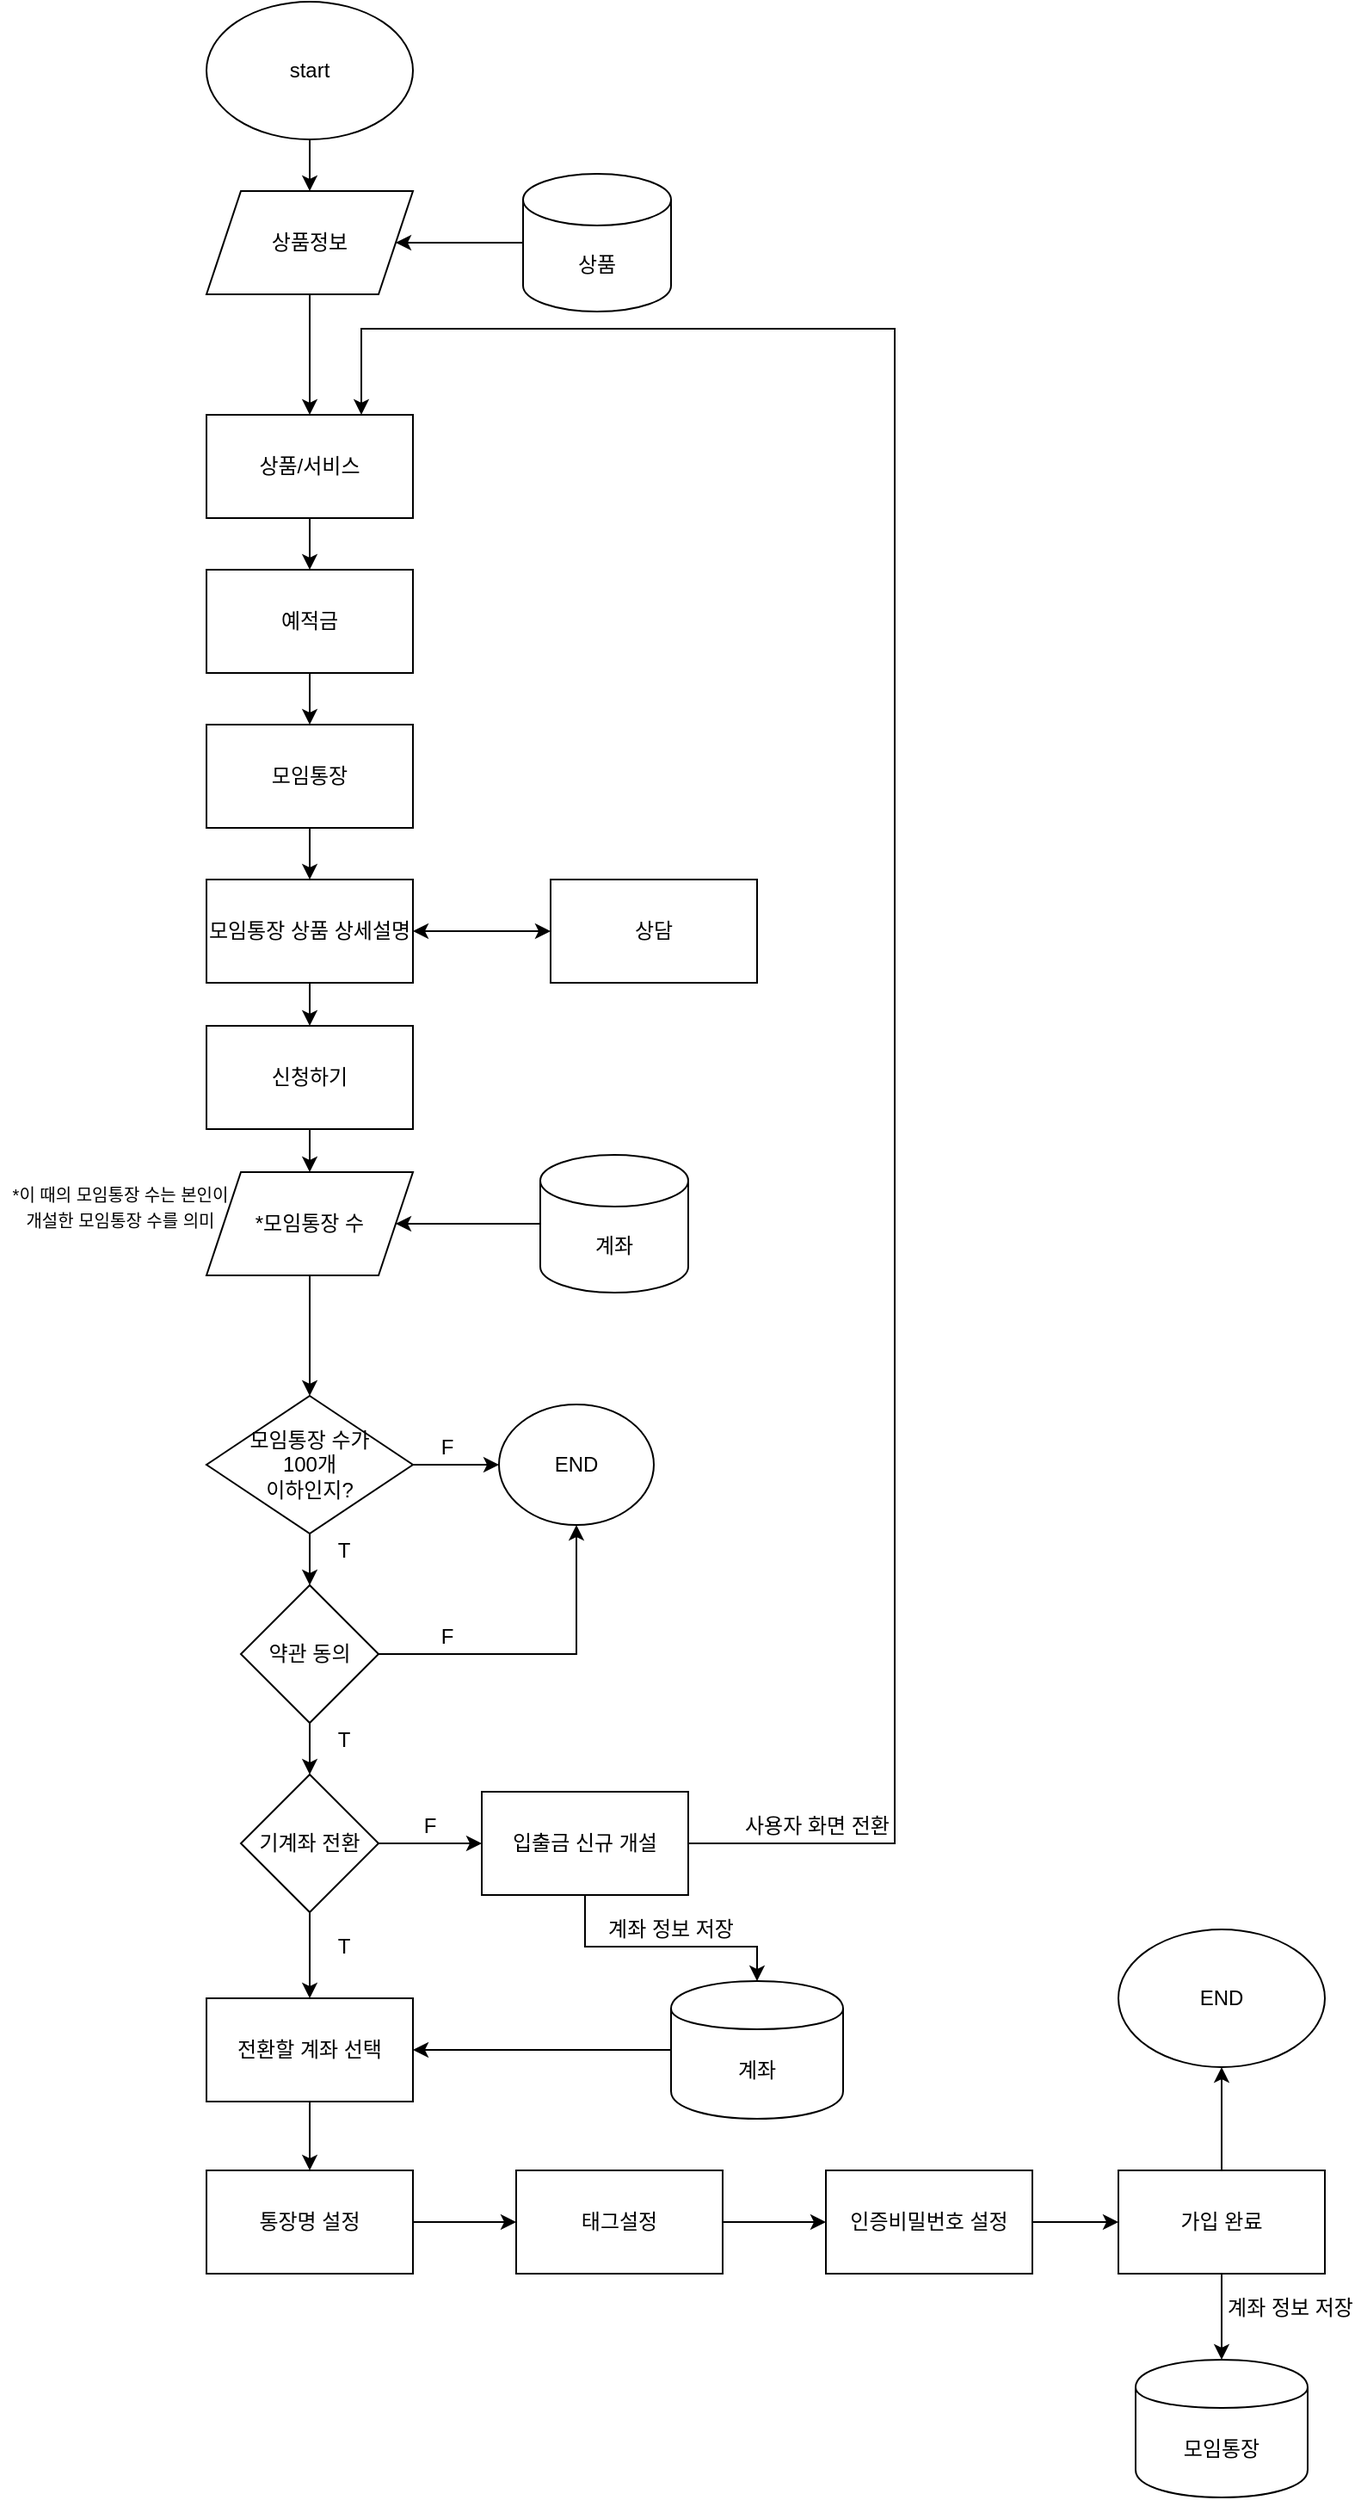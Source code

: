 <mxfile version="14.2.9" type="github">
  <diagram id="C5RBs43oDa-KdzZeNtuy" name="Page-1">
    <mxGraphModel dx="830" dy="549" grid="1" gridSize="10" guides="1" tooltips="1" connect="1" arrows="1" fold="1" page="1" pageScale="1" pageWidth="1169" pageHeight="1654" math="0" shadow="0">
      <root>
        <mxCell id="WIyWlLk6GJQsqaUBKTNV-0" />
        <mxCell id="WIyWlLk6GJQsqaUBKTNV-1" parent="WIyWlLk6GJQsqaUBKTNV-0" />
        <mxCell id="9XtXNr3HmL1UTl5cixnm-0" value="상품/서비스" style="rounded=0;whiteSpace=wrap;html=1;" parent="WIyWlLk6GJQsqaUBKTNV-1" vertex="1">
          <mxGeometry x="140" y="330" width="120" height="60" as="geometry" />
        </mxCell>
        <mxCell id="9XtXNr3HmL1UTl5cixnm-31" value="" style="edgeStyle=orthogonalEdgeStyle;rounded=0;orthogonalLoop=1;jettySize=auto;html=1;" parent="WIyWlLk6GJQsqaUBKTNV-1" source="9XtXNr3HmL1UTl5cixnm-1" target="9XtXNr3HmL1UTl5cixnm-7" edge="1">
          <mxGeometry relative="1" as="geometry" />
        </mxCell>
        <mxCell id="9XtXNr3HmL1UTl5cixnm-1" value="예적금" style="rounded=0;whiteSpace=wrap;html=1;" parent="WIyWlLk6GJQsqaUBKTNV-1" vertex="1">
          <mxGeometry x="140" y="420" width="120" height="60" as="geometry" />
        </mxCell>
        <mxCell id="OR9thkg8YBbR7clV7tjy-13" value="" style="edgeStyle=orthogonalEdgeStyle;rounded=0;orthogonalLoop=1;jettySize=auto;html=1;" edge="1" parent="WIyWlLk6GJQsqaUBKTNV-1" source="9XtXNr3HmL1UTl5cixnm-2" target="OR9thkg8YBbR7clV7tjy-12">
          <mxGeometry relative="1" as="geometry" />
        </mxCell>
        <mxCell id="9XtXNr3HmL1UTl5cixnm-2" value="start" style="ellipse;whiteSpace=wrap;html=1;" parent="WIyWlLk6GJQsqaUBKTNV-1" vertex="1">
          <mxGeometry x="140" y="90" width="120" height="80" as="geometry" />
        </mxCell>
        <mxCell id="9XtXNr3HmL1UTl5cixnm-32" value="" style="edgeStyle=orthogonalEdgeStyle;rounded=0;orthogonalLoop=1;jettySize=auto;html=1;" parent="WIyWlLk6GJQsqaUBKTNV-1" source="9XtXNr3HmL1UTl5cixnm-7" target="9XtXNr3HmL1UTl5cixnm-8" edge="1">
          <mxGeometry relative="1" as="geometry" />
        </mxCell>
        <mxCell id="9XtXNr3HmL1UTl5cixnm-7" value="모임통장" style="rounded=0;whiteSpace=wrap;html=1;" parent="WIyWlLk6GJQsqaUBKTNV-1" vertex="1">
          <mxGeometry x="140" y="510" width="120" height="60" as="geometry" />
        </mxCell>
        <mxCell id="OR9thkg8YBbR7clV7tjy-1" value="" style="edgeStyle=orthogonalEdgeStyle;rounded=0;orthogonalLoop=1;jettySize=auto;html=1;" edge="1" parent="WIyWlLk6GJQsqaUBKTNV-1" source="9XtXNr3HmL1UTl5cixnm-8" target="9XtXNr3HmL1UTl5cixnm-87">
          <mxGeometry relative="1" as="geometry" />
        </mxCell>
        <mxCell id="9XtXNr3HmL1UTl5cixnm-8" value="모임통장 상품 상세설명" style="rounded=0;whiteSpace=wrap;html=1;" parent="WIyWlLk6GJQsqaUBKTNV-1" vertex="1">
          <mxGeometry x="140" y="600" width="120" height="60" as="geometry" />
        </mxCell>
        <mxCell id="9XtXNr3HmL1UTl5cixnm-59" value="" style="edgeStyle=orthogonalEdgeStyle;rounded=0;orthogonalLoop=1;jettySize=auto;html=1;entryX=0.5;entryY=0;entryDx=0;entryDy=0;" parent="WIyWlLk6GJQsqaUBKTNV-1" edge="1">
          <mxGeometry relative="1" as="geometry">
            <mxPoint x="200" y="1070" as="sourcePoint" />
            <mxPoint x="200" y="1120" as="targetPoint" />
          </mxGeometry>
        </mxCell>
        <mxCell id="9XtXNr3HmL1UTl5cixnm-61" value="" style="edgeStyle=orthogonalEdgeStyle;rounded=0;orthogonalLoop=1;jettySize=auto;html=1;" parent="WIyWlLk6GJQsqaUBKTNV-1" source="9XtXNr3HmL1UTl5cixnm-14" target="9XtXNr3HmL1UTl5cixnm-15" edge="1">
          <mxGeometry relative="1" as="geometry" />
        </mxCell>
        <mxCell id="9XtXNr3HmL1UTl5cixnm-14" value="통장명 설정" style="rounded=0;whiteSpace=wrap;html=1;" parent="WIyWlLk6GJQsqaUBKTNV-1" vertex="1">
          <mxGeometry x="140" y="1350" width="120" height="60" as="geometry" />
        </mxCell>
        <mxCell id="9XtXNr3HmL1UTl5cixnm-62" value="" style="edgeStyle=orthogonalEdgeStyle;rounded=0;orthogonalLoop=1;jettySize=auto;html=1;" parent="WIyWlLk6GJQsqaUBKTNV-1" source="9XtXNr3HmL1UTl5cixnm-15" target="9XtXNr3HmL1UTl5cixnm-16" edge="1">
          <mxGeometry relative="1" as="geometry" />
        </mxCell>
        <mxCell id="9XtXNr3HmL1UTl5cixnm-15" value="태그설정" style="rounded=0;whiteSpace=wrap;html=1;" parent="WIyWlLk6GJQsqaUBKTNV-1" vertex="1">
          <mxGeometry x="320" y="1350" width="120" height="60" as="geometry" />
        </mxCell>
        <mxCell id="9XtXNr3HmL1UTl5cixnm-63" value="" style="edgeStyle=orthogonalEdgeStyle;rounded=0;orthogonalLoop=1;jettySize=auto;html=1;" parent="WIyWlLk6GJQsqaUBKTNV-1" source="9XtXNr3HmL1UTl5cixnm-16" target="9XtXNr3HmL1UTl5cixnm-18" edge="1">
          <mxGeometry relative="1" as="geometry" />
        </mxCell>
        <mxCell id="9XtXNr3HmL1UTl5cixnm-16" value="인증비밀번호 설정" style="rounded=0;whiteSpace=wrap;html=1;" parent="WIyWlLk6GJQsqaUBKTNV-1" vertex="1">
          <mxGeometry x="500" y="1350" width="120" height="60" as="geometry" />
        </mxCell>
        <mxCell id="9XtXNr3HmL1UTl5cixnm-18" value="가입 완료" style="rounded=0;whiteSpace=wrap;html=1;" parent="WIyWlLk6GJQsqaUBKTNV-1" vertex="1">
          <mxGeometry x="670" y="1350" width="120" height="60" as="geometry" />
        </mxCell>
        <mxCell id="9XtXNr3HmL1UTl5cixnm-28" value="" style="endArrow=classic;html=1;exitX=0.5;exitY=1;exitDx=0;exitDy=0;entryX=0.5;entryY=0;entryDx=0;entryDy=0;" parent="WIyWlLk6GJQsqaUBKTNV-1" source="9XtXNr3HmL1UTl5cixnm-0" target="9XtXNr3HmL1UTl5cixnm-1" edge="1">
          <mxGeometry width="50" height="50" relative="1" as="geometry">
            <mxPoint x="300" y="580" as="sourcePoint" />
            <mxPoint x="350" y="530" as="targetPoint" />
          </mxGeometry>
        </mxCell>
        <mxCell id="9XtXNr3HmL1UTl5cixnm-39" value="상담" style="whiteSpace=wrap;html=1;rounded=0;" parent="WIyWlLk6GJQsqaUBKTNV-1" vertex="1">
          <mxGeometry x="340" y="600" width="120" height="60" as="geometry" />
        </mxCell>
        <mxCell id="9XtXNr3HmL1UTl5cixnm-48" value="입출금 신규 개설" style="whiteSpace=wrap;html=1;" parent="WIyWlLk6GJQsqaUBKTNV-1" vertex="1">
          <mxGeometry x="300" y="1130" width="120" height="60" as="geometry" />
        </mxCell>
        <mxCell id="9XtXNr3HmL1UTl5cixnm-55" value="" style="edgeStyle=orthogonalEdgeStyle;rounded=0;orthogonalLoop=1;jettySize=auto;html=1;" parent="WIyWlLk6GJQsqaUBKTNV-1" source="9XtXNr3HmL1UTl5cixnm-53" edge="1">
          <mxGeometry relative="1" as="geometry">
            <mxPoint x="300" y="1160" as="targetPoint" />
          </mxGeometry>
        </mxCell>
        <mxCell id="9XtXNr3HmL1UTl5cixnm-53" value="기계좌 전환" style="rhombus;whiteSpace=wrap;html=1;" parent="WIyWlLk6GJQsqaUBKTNV-1" vertex="1">
          <mxGeometry x="160" y="1120" width="80" height="80" as="geometry" />
        </mxCell>
        <mxCell id="9XtXNr3HmL1UTl5cixnm-56" value="F" style="text;html=1;strokeColor=none;fillColor=none;align=center;verticalAlign=middle;whiteSpace=wrap;rounded=0;" parent="WIyWlLk6GJQsqaUBKTNV-1" vertex="1">
          <mxGeometry x="250" y="1140" width="40" height="20" as="geometry" />
        </mxCell>
        <mxCell id="9XtXNr3HmL1UTl5cixnm-58" value="" style="endArrow=classic;html=1;exitX=1;exitY=0.5;exitDx=0;exitDy=0;entryX=0.75;entryY=0;entryDx=0;entryDy=0;rounded=0;" parent="WIyWlLk6GJQsqaUBKTNV-1" source="9XtXNr3HmL1UTl5cixnm-48" target="9XtXNr3HmL1UTl5cixnm-0" edge="1">
          <mxGeometry width="50" height="50" relative="1" as="geometry">
            <mxPoint x="340" y="870" as="sourcePoint" />
            <mxPoint x="260" y="290" as="targetPoint" />
            <Array as="points">
              <mxPoint x="540" y="1160" />
              <mxPoint x="540" y="280" />
              <mxPoint x="230" y="280" />
            </Array>
          </mxGeometry>
        </mxCell>
        <mxCell id="9XtXNr3HmL1UTl5cixnm-74" value="" style="edgeStyle=orthogonalEdgeStyle;rounded=0;orthogonalLoop=1;jettySize=auto;html=1;entryX=0.5;entryY=1;entryDx=0;entryDy=0;exitX=1;exitY=0.5;exitDx=0;exitDy=0;" parent="WIyWlLk6GJQsqaUBKTNV-1" source="9XtXNr3HmL1UTl5cixnm-60" target="OR9thkg8YBbR7clV7tjy-6" edge="1">
          <mxGeometry relative="1" as="geometry">
            <mxPoint x="60" y="490" as="targetPoint" />
            <Array as="points">
              <mxPoint x="355" y="1050" />
            </Array>
          </mxGeometry>
        </mxCell>
        <mxCell id="9XtXNr3HmL1UTl5cixnm-60" value="약관 동의" style="rhombus;whiteSpace=wrap;html=1;" parent="WIyWlLk6GJQsqaUBKTNV-1" vertex="1">
          <mxGeometry x="160" y="1010" width="80" height="80" as="geometry" />
        </mxCell>
        <mxCell id="9XtXNr3HmL1UTl5cixnm-67" value="" style="edgeStyle=orthogonalEdgeStyle;rounded=0;orthogonalLoop=1;jettySize=auto;html=1;exitX=0.5;exitY=0;exitDx=0;exitDy=0;" parent="WIyWlLk6GJQsqaUBKTNV-1" source="9XtXNr3HmL1UTl5cixnm-18" target="9XtXNr3HmL1UTl5cixnm-66" edge="1">
          <mxGeometry relative="1" as="geometry">
            <mxPoint x="730" y="1200" as="sourcePoint" />
          </mxGeometry>
        </mxCell>
        <mxCell id="9XtXNr3HmL1UTl5cixnm-66" value="END" style="ellipse;whiteSpace=wrap;html=1;rounded=0;" parent="WIyWlLk6GJQsqaUBKTNV-1" vertex="1">
          <mxGeometry x="670" y="1210" width="120" height="80" as="geometry" />
        </mxCell>
        <mxCell id="9XtXNr3HmL1UTl5cixnm-70" value="계좌" style="shape=cylinder;whiteSpace=wrap;html=1;boundedLbl=1;backgroundOutline=1;" parent="WIyWlLk6GJQsqaUBKTNV-1" vertex="1">
          <mxGeometry x="410" y="1240" width="100" height="80" as="geometry" />
        </mxCell>
        <mxCell id="9XtXNr3HmL1UTl5cixnm-76" value="T" style="text;html=1;strokeColor=none;fillColor=none;align=center;verticalAlign=middle;whiteSpace=wrap;rounded=0;" parent="WIyWlLk6GJQsqaUBKTNV-1" vertex="1">
          <mxGeometry x="200" y="1210" width="40" height="20" as="geometry" />
        </mxCell>
        <mxCell id="9XtXNr3HmL1UTl5cixnm-77" value="T" style="text;html=1;strokeColor=none;fillColor=none;align=center;verticalAlign=middle;whiteSpace=wrap;rounded=0;" parent="WIyWlLk6GJQsqaUBKTNV-1" vertex="1">
          <mxGeometry x="200" y="1090" width="40" height="20" as="geometry" />
        </mxCell>
        <mxCell id="9XtXNr3HmL1UTl5cixnm-78" value="F" style="text;html=1;strokeColor=none;fillColor=none;align=center;verticalAlign=middle;whiteSpace=wrap;rounded=0;" parent="WIyWlLk6GJQsqaUBKTNV-1" vertex="1">
          <mxGeometry x="260" y="1030" width="40" height="20" as="geometry" />
        </mxCell>
        <mxCell id="9XtXNr3HmL1UTl5cixnm-80" value="" style="edgeStyle=orthogonalEdgeStyle;rounded=0;orthogonalLoop=1;jettySize=auto;html=1;entryX=1;entryY=0.5;entryDx=0;entryDy=0;" parent="WIyWlLk6GJQsqaUBKTNV-1" source="9XtXNr3HmL1UTl5cixnm-79" target="OR9thkg8YBbR7clV7tjy-12" edge="1">
          <mxGeometry relative="1" as="geometry">
            <mxPoint x="250" y="230" as="targetPoint" />
          </mxGeometry>
        </mxCell>
        <mxCell id="9XtXNr3HmL1UTl5cixnm-79" value="상품" style="shape=cylinder3;whiteSpace=wrap;html=1;boundedLbl=1;backgroundOutline=1;size=15;" parent="WIyWlLk6GJQsqaUBKTNV-1" vertex="1">
          <mxGeometry x="324" y="190" width="86" height="80" as="geometry" />
        </mxCell>
        <mxCell id="9XtXNr3HmL1UTl5cixnm-82" value="" style="endArrow=classic;html=1;exitX=0.5;exitY=1;exitDx=0;exitDy=0;" parent="WIyWlLk6GJQsqaUBKTNV-1" source="9XtXNr3HmL1UTl5cixnm-53" edge="1">
          <mxGeometry width="50" height="50" relative="1" as="geometry">
            <mxPoint x="380" y="1070" as="sourcePoint" />
            <mxPoint x="200" y="1250" as="targetPoint" />
          </mxGeometry>
        </mxCell>
        <mxCell id="9XtXNr3HmL1UTl5cixnm-85" value="" style="edgeStyle=orthogonalEdgeStyle;rounded=0;orthogonalLoop=1;jettySize=auto;html=1;" parent="WIyWlLk6GJQsqaUBKTNV-1" source="9XtXNr3HmL1UTl5cixnm-83" target="9XtXNr3HmL1UTl5cixnm-14" edge="1">
          <mxGeometry relative="1" as="geometry" />
        </mxCell>
        <mxCell id="9XtXNr3HmL1UTl5cixnm-83" value="전환할 계좌 선택" style="rounded=0;whiteSpace=wrap;html=1;" parent="WIyWlLk6GJQsqaUBKTNV-1" vertex="1">
          <mxGeometry x="140" y="1250" width="120" height="60" as="geometry" />
        </mxCell>
        <mxCell id="9XtXNr3HmL1UTl5cixnm-84" value="" style="endArrow=classic;html=1;exitX=0;exitY=0.5;exitDx=0;exitDy=0;entryX=1;entryY=0.5;entryDx=0;entryDy=0;" parent="WIyWlLk6GJQsqaUBKTNV-1" source="9XtXNr3HmL1UTl5cixnm-70" target="9XtXNr3HmL1UTl5cixnm-83" edge="1">
          <mxGeometry width="50" height="50" relative="1" as="geometry">
            <mxPoint x="380" y="1140" as="sourcePoint" />
            <mxPoint x="430" y="1090" as="targetPoint" />
          </mxGeometry>
        </mxCell>
        <mxCell id="9XtXNr3HmL1UTl5cixnm-86" value="" style="endArrow=classic;html=1;exitX=0.5;exitY=1;exitDx=0;exitDy=0;entryX=0.5;entryY=0;entryDx=0;entryDy=0;rounded=0;" parent="WIyWlLk6GJQsqaUBKTNV-1" source="9XtXNr3HmL1UTl5cixnm-18" target="OR9thkg8YBbR7clV7tjy-25" edge="1">
          <mxGeometry width="50" height="50" relative="1" as="geometry">
            <mxPoint x="370" y="1280" as="sourcePoint" />
            <mxPoint x="420" y="1230" as="targetPoint" />
            <Array as="points" />
          </mxGeometry>
        </mxCell>
        <mxCell id="OR9thkg8YBbR7clV7tjy-20" value="" style="edgeStyle=orthogonalEdgeStyle;rounded=0;orthogonalLoop=1;jettySize=auto;html=1;" edge="1" parent="WIyWlLk6GJQsqaUBKTNV-1" source="9XtXNr3HmL1UTl5cixnm-87" target="OR9thkg8YBbR7clV7tjy-19">
          <mxGeometry relative="1" as="geometry" />
        </mxCell>
        <mxCell id="9XtXNr3HmL1UTl5cixnm-87" value="신청하기" style="rounded=0;whiteSpace=wrap;html=1;" parent="WIyWlLk6GJQsqaUBKTNV-1" vertex="1">
          <mxGeometry x="140" y="685" width="120" height="60" as="geometry" />
        </mxCell>
        <mxCell id="9XtXNr3HmL1UTl5cixnm-88" value="" style="endArrow=classic;html=1;entryX=0.5;entryY=0;entryDx=0;entryDy=0;exitX=0.5;exitY=1;exitDx=0;exitDy=0;rounded=0;" parent="WIyWlLk6GJQsqaUBKTNV-1" source="9XtXNr3HmL1UTl5cixnm-48" target="9XtXNr3HmL1UTl5cixnm-70" edge="1">
          <mxGeometry width="50" height="50" relative="1" as="geometry">
            <mxPoint x="370" y="1180" as="sourcePoint" />
            <mxPoint x="420" y="1130" as="targetPoint" />
            <Array as="points">
              <mxPoint x="360" y="1220" />
              <mxPoint x="460" y="1220" />
            </Array>
          </mxGeometry>
        </mxCell>
        <mxCell id="9XtXNr3HmL1UTl5cixnm-89" value="계좌 정보 저장" style="text;html=1;strokeColor=none;fillColor=none;align=center;verticalAlign=middle;whiteSpace=wrap;rounded=0;" parent="WIyWlLk6GJQsqaUBKTNV-1" vertex="1">
          <mxGeometry x="370" y="1200" width="80" height="20" as="geometry" />
        </mxCell>
        <mxCell id="9XtXNr3HmL1UTl5cixnm-91" value="사용자 화면 전환" style="text;html=1;strokeColor=none;fillColor=none;align=center;verticalAlign=middle;whiteSpace=wrap;rounded=0;" parent="WIyWlLk6GJQsqaUBKTNV-1" vertex="1">
          <mxGeometry x="450" y="1140" width="90" height="20" as="geometry" />
        </mxCell>
        <mxCell id="9XtXNr3HmL1UTl5cixnm-95" value="" style="endArrow=classic;startArrow=classic;html=1;exitX=1;exitY=0.5;exitDx=0;exitDy=0;entryX=0;entryY=0.5;entryDx=0;entryDy=0;" parent="WIyWlLk6GJQsqaUBKTNV-1" source="9XtXNr3HmL1UTl5cixnm-8" edge="1" target="9XtXNr3HmL1UTl5cixnm-39">
          <mxGeometry width="50" height="50" relative="1" as="geometry">
            <mxPoint x="360" y="710" as="sourcePoint" />
            <mxPoint x="340" y="660" as="targetPoint" />
          </mxGeometry>
        </mxCell>
        <mxCell id="OR9thkg8YBbR7clV7tjy-5" value="" style="edgeStyle=orthogonalEdgeStyle;rounded=0;orthogonalLoop=1;jettySize=auto;html=1;" edge="1" parent="WIyWlLk6GJQsqaUBKTNV-1" source="OR9thkg8YBbR7clV7tjy-3">
          <mxGeometry relative="1" as="geometry">
            <mxPoint x="200" y="1010" as="targetPoint" />
          </mxGeometry>
        </mxCell>
        <mxCell id="OR9thkg8YBbR7clV7tjy-7" value="" style="edgeStyle=orthogonalEdgeStyle;rounded=0;orthogonalLoop=1;jettySize=auto;html=1;" edge="1" parent="WIyWlLk6GJQsqaUBKTNV-1" source="OR9thkg8YBbR7clV7tjy-3" target="OR9thkg8YBbR7clV7tjy-6">
          <mxGeometry relative="1" as="geometry" />
        </mxCell>
        <mxCell id="OR9thkg8YBbR7clV7tjy-3" value="모임통장 수가&lt;br&gt;100개&lt;br&gt;이하인지?" style="rhombus;whiteSpace=wrap;html=1;" vertex="1" parent="WIyWlLk6GJQsqaUBKTNV-1">
          <mxGeometry x="140" y="900" width="120" height="80" as="geometry" />
        </mxCell>
        <mxCell id="OR9thkg8YBbR7clV7tjy-6" value="END" style="ellipse;whiteSpace=wrap;html=1;" vertex="1" parent="WIyWlLk6GJQsqaUBKTNV-1">
          <mxGeometry x="310" y="905" width="90" height="70" as="geometry" />
        </mxCell>
        <mxCell id="OR9thkg8YBbR7clV7tjy-8" value="F" style="text;html=1;strokeColor=none;fillColor=none;align=center;verticalAlign=middle;whiteSpace=wrap;rounded=0;" vertex="1" parent="WIyWlLk6GJQsqaUBKTNV-1">
          <mxGeometry x="260" y="920" width="40" height="20" as="geometry" />
        </mxCell>
        <mxCell id="OR9thkg8YBbR7clV7tjy-9" value="T" style="text;html=1;strokeColor=none;fillColor=none;align=center;verticalAlign=middle;whiteSpace=wrap;rounded=0;" vertex="1" parent="WIyWlLk6GJQsqaUBKTNV-1">
          <mxGeometry x="200" y="980" width="40" height="20" as="geometry" />
        </mxCell>
        <mxCell id="OR9thkg8YBbR7clV7tjy-10" value="&lt;font style=&quot;font-size: 10px&quot;&gt;*이 때의 모임통장 수는 본인이 &lt;br&gt;개설한 모임통장 수를 의미&lt;/font&gt;" style="text;html=1;strokeColor=none;fillColor=none;align=center;verticalAlign=middle;whiteSpace=wrap;rounded=0;" vertex="1" parent="WIyWlLk6GJQsqaUBKTNV-1">
          <mxGeometry x="20" y="780" width="140" height="20" as="geometry" />
        </mxCell>
        <mxCell id="OR9thkg8YBbR7clV7tjy-14" value="" style="edgeStyle=orthogonalEdgeStyle;rounded=0;orthogonalLoop=1;jettySize=auto;html=1;" edge="1" parent="WIyWlLk6GJQsqaUBKTNV-1" source="OR9thkg8YBbR7clV7tjy-12" target="9XtXNr3HmL1UTl5cixnm-0">
          <mxGeometry relative="1" as="geometry" />
        </mxCell>
        <mxCell id="OR9thkg8YBbR7clV7tjy-12" value="상품정보" style="shape=parallelogram;perimeter=parallelogramPerimeter;whiteSpace=wrap;html=1;fixedSize=1;" vertex="1" parent="WIyWlLk6GJQsqaUBKTNV-1">
          <mxGeometry x="140" y="200" width="120" height="60" as="geometry" />
        </mxCell>
        <mxCell id="OR9thkg8YBbR7clV7tjy-15" value="계좌 정보 저장" style="text;html=1;strokeColor=none;fillColor=none;align=center;verticalAlign=middle;whiteSpace=wrap;rounded=0;" vertex="1" parent="WIyWlLk6GJQsqaUBKTNV-1">
          <mxGeometry x="730" y="1420" width="80" height="20" as="geometry" />
        </mxCell>
        <mxCell id="OR9thkg8YBbR7clV7tjy-18" value="계좌" style="shape=cylinder3;whiteSpace=wrap;html=1;boundedLbl=1;backgroundOutline=1;size=15;" vertex="1" parent="WIyWlLk6GJQsqaUBKTNV-1">
          <mxGeometry x="334" y="760" width="86" height="80" as="geometry" />
        </mxCell>
        <mxCell id="OR9thkg8YBbR7clV7tjy-24" value="" style="edgeStyle=orthogonalEdgeStyle;rounded=0;orthogonalLoop=1;jettySize=auto;html=1;" edge="1" parent="WIyWlLk6GJQsqaUBKTNV-1" source="OR9thkg8YBbR7clV7tjy-19" target="OR9thkg8YBbR7clV7tjy-3">
          <mxGeometry relative="1" as="geometry" />
        </mxCell>
        <mxCell id="OR9thkg8YBbR7clV7tjy-19" value="*모임통장 수" style="shape=parallelogram;perimeter=parallelogramPerimeter;whiteSpace=wrap;html=1;fixedSize=1;rounded=0;" vertex="1" parent="WIyWlLk6GJQsqaUBKTNV-1">
          <mxGeometry x="140" y="770" width="120" height="60" as="geometry" />
        </mxCell>
        <mxCell id="OR9thkg8YBbR7clV7tjy-22" value="" style="endArrow=classic;html=1;exitX=0;exitY=0.5;exitDx=0;exitDy=0;exitPerimeter=0;entryX=1;entryY=0.5;entryDx=0;entryDy=0;rounded=0;" edge="1" parent="WIyWlLk6GJQsqaUBKTNV-1" source="OR9thkg8YBbR7clV7tjy-18" target="OR9thkg8YBbR7clV7tjy-19">
          <mxGeometry width="50" height="50" relative="1" as="geometry">
            <mxPoint x="390" y="790" as="sourcePoint" />
            <mxPoint x="440" y="740" as="targetPoint" />
            <Array as="points">
              <mxPoint x="310" y="800" />
            </Array>
          </mxGeometry>
        </mxCell>
        <mxCell id="OR9thkg8YBbR7clV7tjy-25" value="모임통장" style="shape=cylinder;whiteSpace=wrap;html=1;boundedLbl=1;backgroundOutline=1;" vertex="1" parent="WIyWlLk6GJQsqaUBKTNV-1">
          <mxGeometry x="680" y="1460" width="100" height="80" as="geometry" />
        </mxCell>
      </root>
    </mxGraphModel>
  </diagram>
</mxfile>

